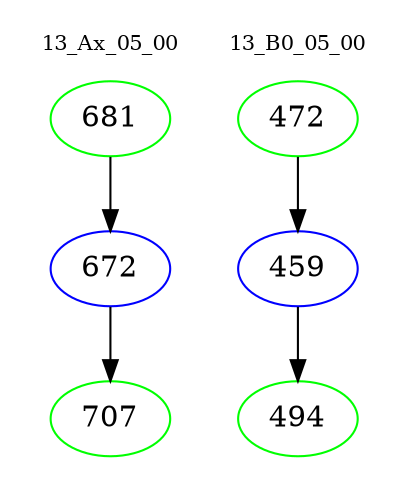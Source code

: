 digraph{
subgraph cluster_0 {
color = white
label = "13_Ax_05_00";
fontsize=10;
T0_681 [label="681", color="green"]
T0_681 -> T0_672 [color="black"]
T0_672 [label="672", color="blue"]
T0_672 -> T0_707 [color="black"]
T0_707 [label="707", color="green"]
}
subgraph cluster_1 {
color = white
label = "13_B0_05_00";
fontsize=10;
T1_472 [label="472", color="green"]
T1_472 -> T1_459 [color="black"]
T1_459 [label="459", color="blue"]
T1_459 -> T1_494 [color="black"]
T1_494 [label="494", color="green"]
}
}
